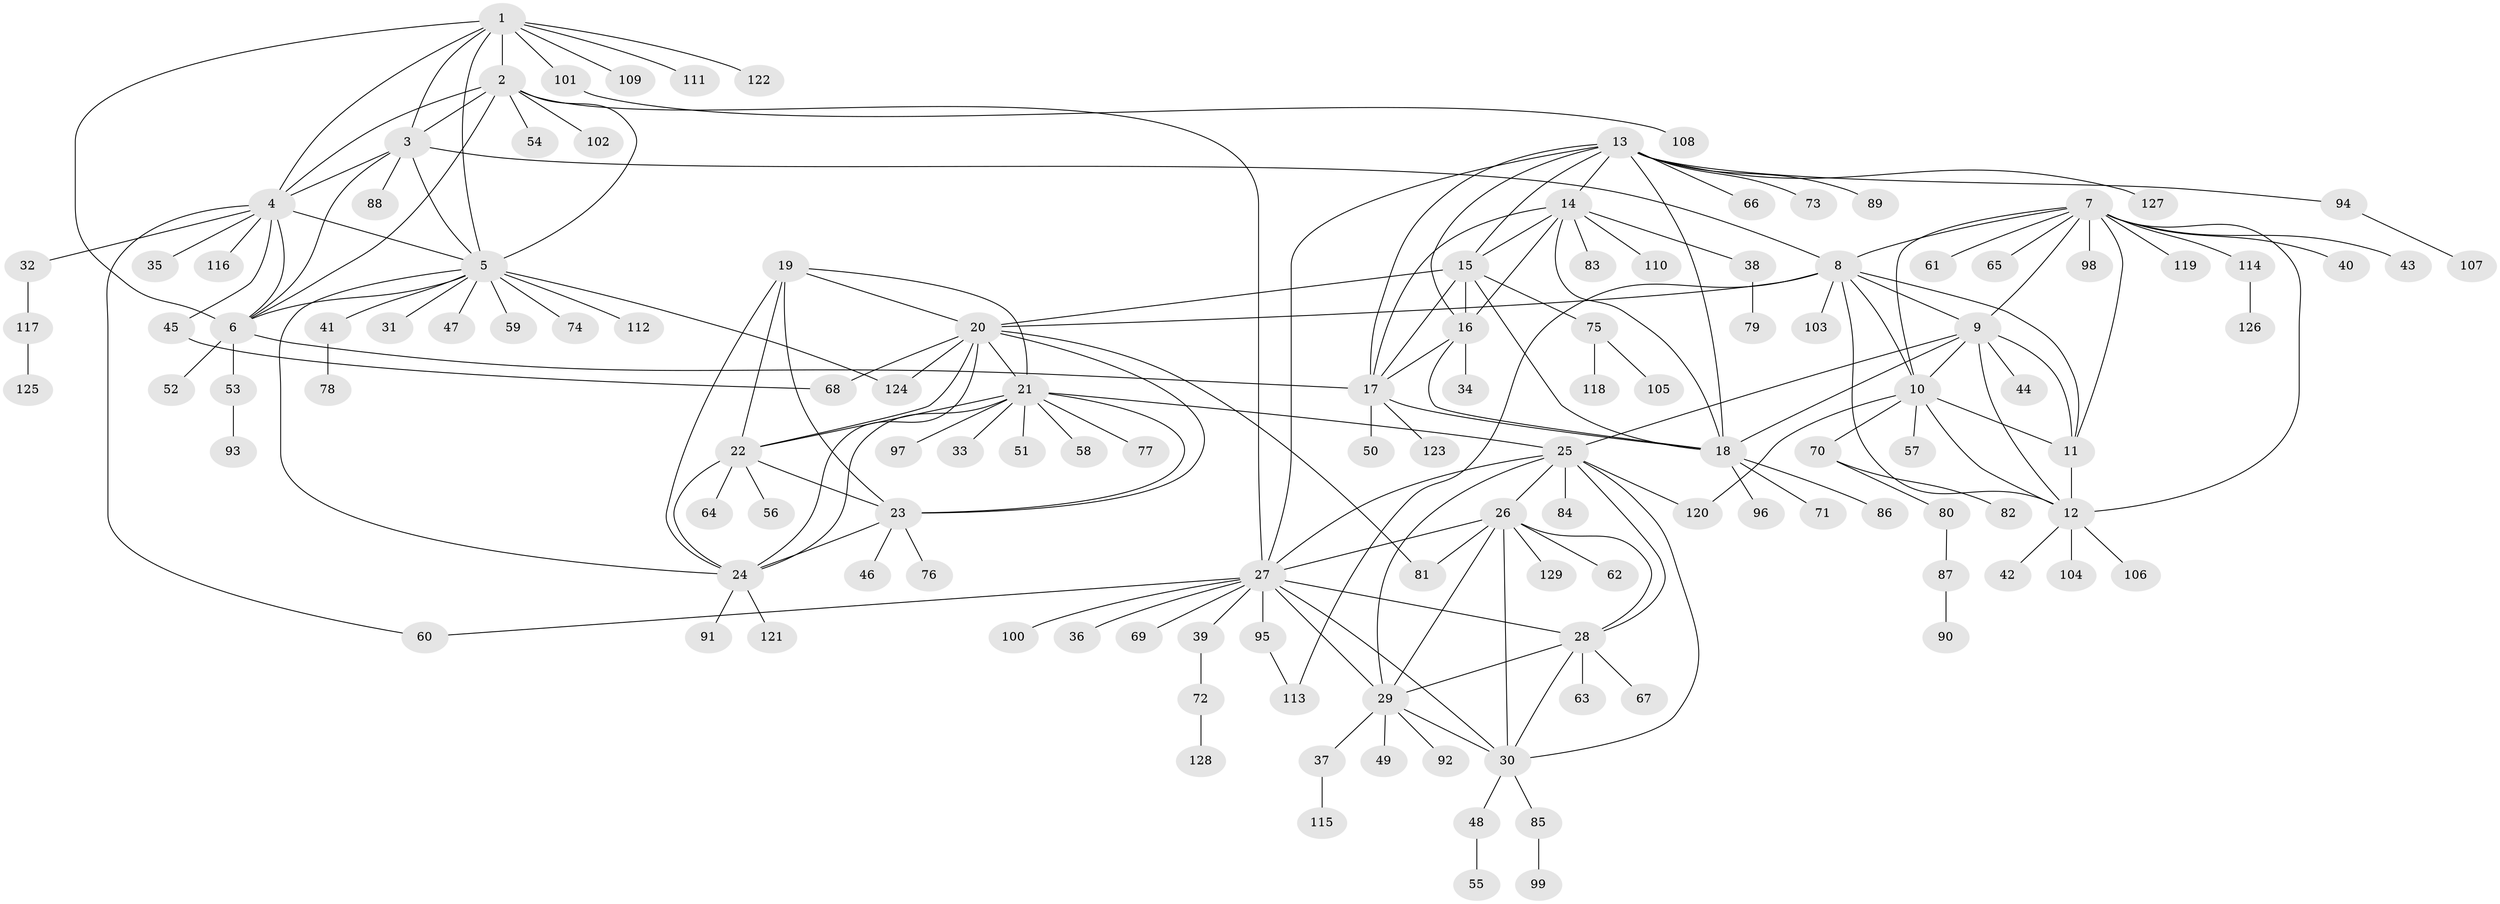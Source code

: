 // coarse degree distribution, {6: 0.11538461538461539, 8: 0.07692307692307693, 7: 0.09615384615384616, 5: 0.07692307692307693, 9: 0.057692307692307696, 2: 0.19230769230769232, 4: 0.038461538461538464, 1: 0.3269230769230769, 3: 0.019230769230769232}
// Generated by graph-tools (version 1.1) at 2025/52/03/04/25 22:52:20]
// undirected, 129 vertices, 190 edges
graph export_dot {
  node [color=gray90,style=filled];
  1;
  2;
  3;
  4;
  5;
  6;
  7;
  8;
  9;
  10;
  11;
  12;
  13;
  14;
  15;
  16;
  17;
  18;
  19;
  20;
  21;
  22;
  23;
  24;
  25;
  26;
  27;
  28;
  29;
  30;
  31;
  32;
  33;
  34;
  35;
  36;
  37;
  38;
  39;
  40;
  41;
  42;
  43;
  44;
  45;
  46;
  47;
  48;
  49;
  50;
  51;
  52;
  53;
  54;
  55;
  56;
  57;
  58;
  59;
  60;
  61;
  62;
  63;
  64;
  65;
  66;
  67;
  68;
  69;
  70;
  71;
  72;
  73;
  74;
  75;
  76;
  77;
  78;
  79;
  80;
  81;
  82;
  83;
  84;
  85;
  86;
  87;
  88;
  89;
  90;
  91;
  92;
  93;
  94;
  95;
  96;
  97;
  98;
  99;
  100;
  101;
  102;
  103;
  104;
  105;
  106;
  107;
  108;
  109;
  110;
  111;
  112;
  113;
  114;
  115;
  116;
  117;
  118;
  119;
  120;
  121;
  122;
  123;
  124;
  125;
  126;
  127;
  128;
  129;
  1 -- 2;
  1 -- 3;
  1 -- 4;
  1 -- 5;
  1 -- 6;
  1 -- 101;
  1 -- 109;
  1 -- 111;
  1 -- 122;
  2 -- 3;
  2 -- 4;
  2 -- 5;
  2 -- 6;
  2 -- 27;
  2 -- 54;
  2 -- 102;
  3 -- 4;
  3 -- 5;
  3 -- 6;
  3 -- 8;
  3 -- 88;
  4 -- 5;
  4 -- 6;
  4 -- 32;
  4 -- 35;
  4 -- 45;
  4 -- 60;
  4 -- 116;
  5 -- 6;
  5 -- 24;
  5 -- 31;
  5 -- 41;
  5 -- 47;
  5 -- 59;
  5 -- 74;
  5 -- 112;
  5 -- 124;
  6 -- 17;
  6 -- 52;
  6 -- 53;
  7 -- 8;
  7 -- 9;
  7 -- 10;
  7 -- 11;
  7 -- 12;
  7 -- 40;
  7 -- 43;
  7 -- 61;
  7 -- 65;
  7 -- 98;
  7 -- 114;
  7 -- 119;
  8 -- 9;
  8 -- 10;
  8 -- 11;
  8 -- 12;
  8 -- 20;
  8 -- 103;
  8 -- 113;
  9 -- 10;
  9 -- 11;
  9 -- 12;
  9 -- 18;
  9 -- 25;
  9 -- 44;
  10 -- 11;
  10 -- 12;
  10 -- 57;
  10 -- 70;
  10 -- 120;
  11 -- 12;
  12 -- 42;
  12 -- 104;
  12 -- 106;
  13 -- 14;
  13 -- 15;
  13 -- 16;
  13 -- 17;
  13 -- 18;
  13 -- 27;
  13 -- 66;
  13 -- 73;
  13 -- 89;
  13 -- 94;
  13 -- 127;
  14 -- 15;
  14 -- 16;
  14 -- 17;
  14 -- 18;
  14 -- 38;
  14 -- 83;
  14 -- 110;
  15 -- 16;
  15 -- 17;
  15 -- 18;
  15 -- 20;
  15 -- 75;
  16 -- 17;
  16 -- 18;
  16 -- 34;
  17 -- 18;
  17 -- 50;
  17 -- 123;
  18 -- 71;
  18 -- 86;
  18 -- 96;
  19 -- 20;
  19 -- 21;
  19 -- 22;
  19 -- 23;
  19 -- 24;
  20 -- 21;
  20 -- 22;
  20 -- 23;
  20 -- 24;
  20 -- 68;
  20 -- 81;
  20 -- 124;
  21 -- 22;
  21 -- 23;
  21 -- 24;
  21 -- 25;
  21 -- 33;
  21 -- 51;
  21 -- 58;
  21 -- 77;
  21 -- 97;
  22 -- 23;
  22 -- 24;
  22 -- 56;
  22 -- 64;
  23 -- 24;
  23 -- 46;
  23 -- 76;
  24 -- 91;
  24 -- 121;
  25 -- 26;
  25 -- 27;
  25 -- 28;
  25 -- 29;
  25 -- 30;
  25 -- 84;
  25 -- 120;
  26 -- 27;
  26 -- 28;
  26 -- 29;
  26 -- 30;
  26 -- 62;
  26 -- 81;
  26 -- 129;
  27 -- 28;
  27 -- 29;
  27 -- 30;
  27 -- 36;
  27 -- 39;
  27 -- 60;
  27 -- 69;
  27 -- 95;
  27 -- 100;
  28 -- 29;
  28 -- 30;
  28 -- 63;
  28 -- 67;
  29 -- 30;
  29 -- 37;
  29 -- 49;
  29 -- 92;
  30 -- 48;
  30 -- 85;
  32 -- 117;
  37 -- 115;
  38 -- 79;
  39 -- 72;
  41 -- 78;
  45 -- 68;
  48 -- 55;
  53 -- 93;
  70 -- 80;
  70 -- 82;
  72 -- 128;
  75 -- 105;
  75 -- 118;
  80 -- 87;
  85 -- 99;
  87 -- 90;
  94 -- 107;
  95 -- 113;
  101 -- 108;
  114 -- 126;
  117 -- 125;
}
